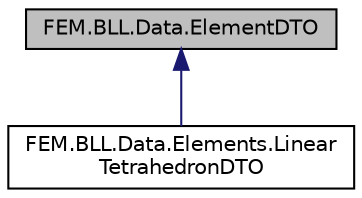 digraph "FEM.BLL.Data.ElementDTO"
{
 // LATEX_PDF_SIZE
  edge [fontname="Helvetica",fontsize="10",labelfontname="Helvetica",labelfontsize="10"];
  node [fontname="Helvetica",fontsize="10",shape=record];
  Node1 [label="FEM.BLL.Data.ElementDTO",height=0.2,width=0.4,color="black", fillcolor="grey75", style="filled", fontcolor="black",tooltip="Конечный элемент"];
  Node1 -> Node2 [dir="back",color="midnightblue",fontsize="10",style="solid",fontname="Helvetica"];
  Node2 [label="FEM.BLL.Data.Elements.Linear\lTetrahedronDTO",height=0.2,width=0.4,color="black", fillcolor="white", style="filled",URL="$class_f_e_m_1_1_b_l_l_1_1_data_1_1_elements_1_1_linear_tetrahedron_d_t_o.html",tooltip="Линейный тетраэдральный конечный элемент"];
}
